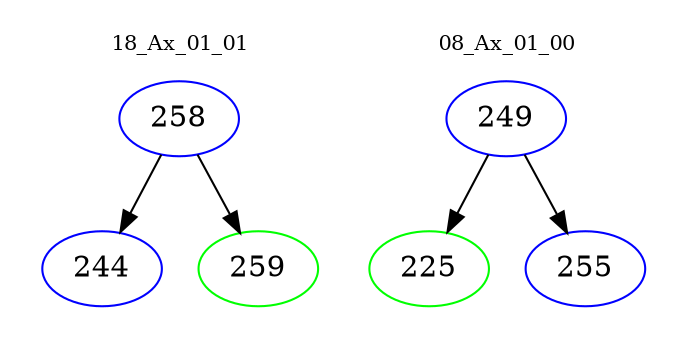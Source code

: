 digraph{
subgraph cluster_0 {
color = white
label = "18_Ax_01_01";
fontsize=10;
T0_258 [label="258", color="blue"]
T0_258 -> T0_244 [color="black"]
T0_244 [label="244", color="blue"]
T0_258 -> T0_259 [color="black"]
T0_259 [label="259", color="green"]
}
subgraph cluster_1 {
color = white
label = "08_Ax_01_00";
fontsize=10;
T1_249 [label="249", color="blue"]
T1_249 -> T1_225 [color="black"]
T1_225 [label="225", color="green"]
T1_249 -> T1_255 [color="black"]
T1_255 [label="255", color="blue"]
}
}
